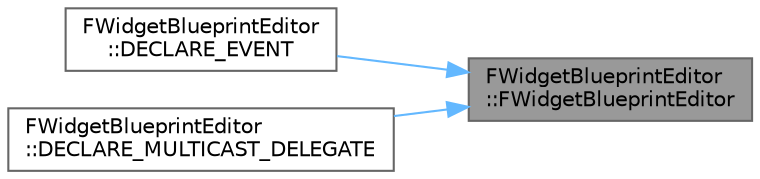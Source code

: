 digraph "FWidgetBlueprintEditor::FWidgetBlueprintEditor"
{
 // INTERACTIVE_SVG=YES
 // LATEX_PDF_SIZE
  bgcolor="transparent";
  edge [fontname=Helvetica,fontsize=10,labelfontname=Helvetica,labelfontsize=10];
  node [fontname=Helvetica,fontsize=10,shape=box,height=0.2,width=0.4];
  rankdir="RL";
  Node1 [id="Node000001",label="FWidgetBlueprintEditor\l::FWidgetBlueprintEditor",height=0.2,width=0.4,color="gray40", fillcolor="grey60", style="filled", fontcolor="black",tooltip=" "];
  Node1 -> Node2 [id="edge1_Node000001_Node000002",dir="back",color="steelblue1",style="solid",tooltip=" "];
  Node2 [id="Node000002",label="FWidgetBlueprintEditor\l::DECLARE_EVENT",height=0.2,width=0.4,color="grey40", fillcolor="white", style="filled",URL="$d6/de0/classFWidgetBlueprintEditor.html#a0edf606eeb75f274448a6b97c16b4fca",tooltip="Event called when an undo/redo transaction occurs."];
  Node1 -> Node3 [id="edge2_Node000001_Node000003",dir="back",color="steelblue1",style="solid",tooltip=" "];
  Node3 [id="Node000003",label="FWidgetBlueprintEditor\l::DECLARE_MULTICAST_DELEGATE",height=0.2,width=0.4,color="grey40", fillcolor="white", style="filled",URL="$d6/de0/classFWidgetBlueprintEditor.html#a72b9cee92d5fa7a6eaf8209856f9b027",tooltip="Called after the widget preview has been updated."];
}
